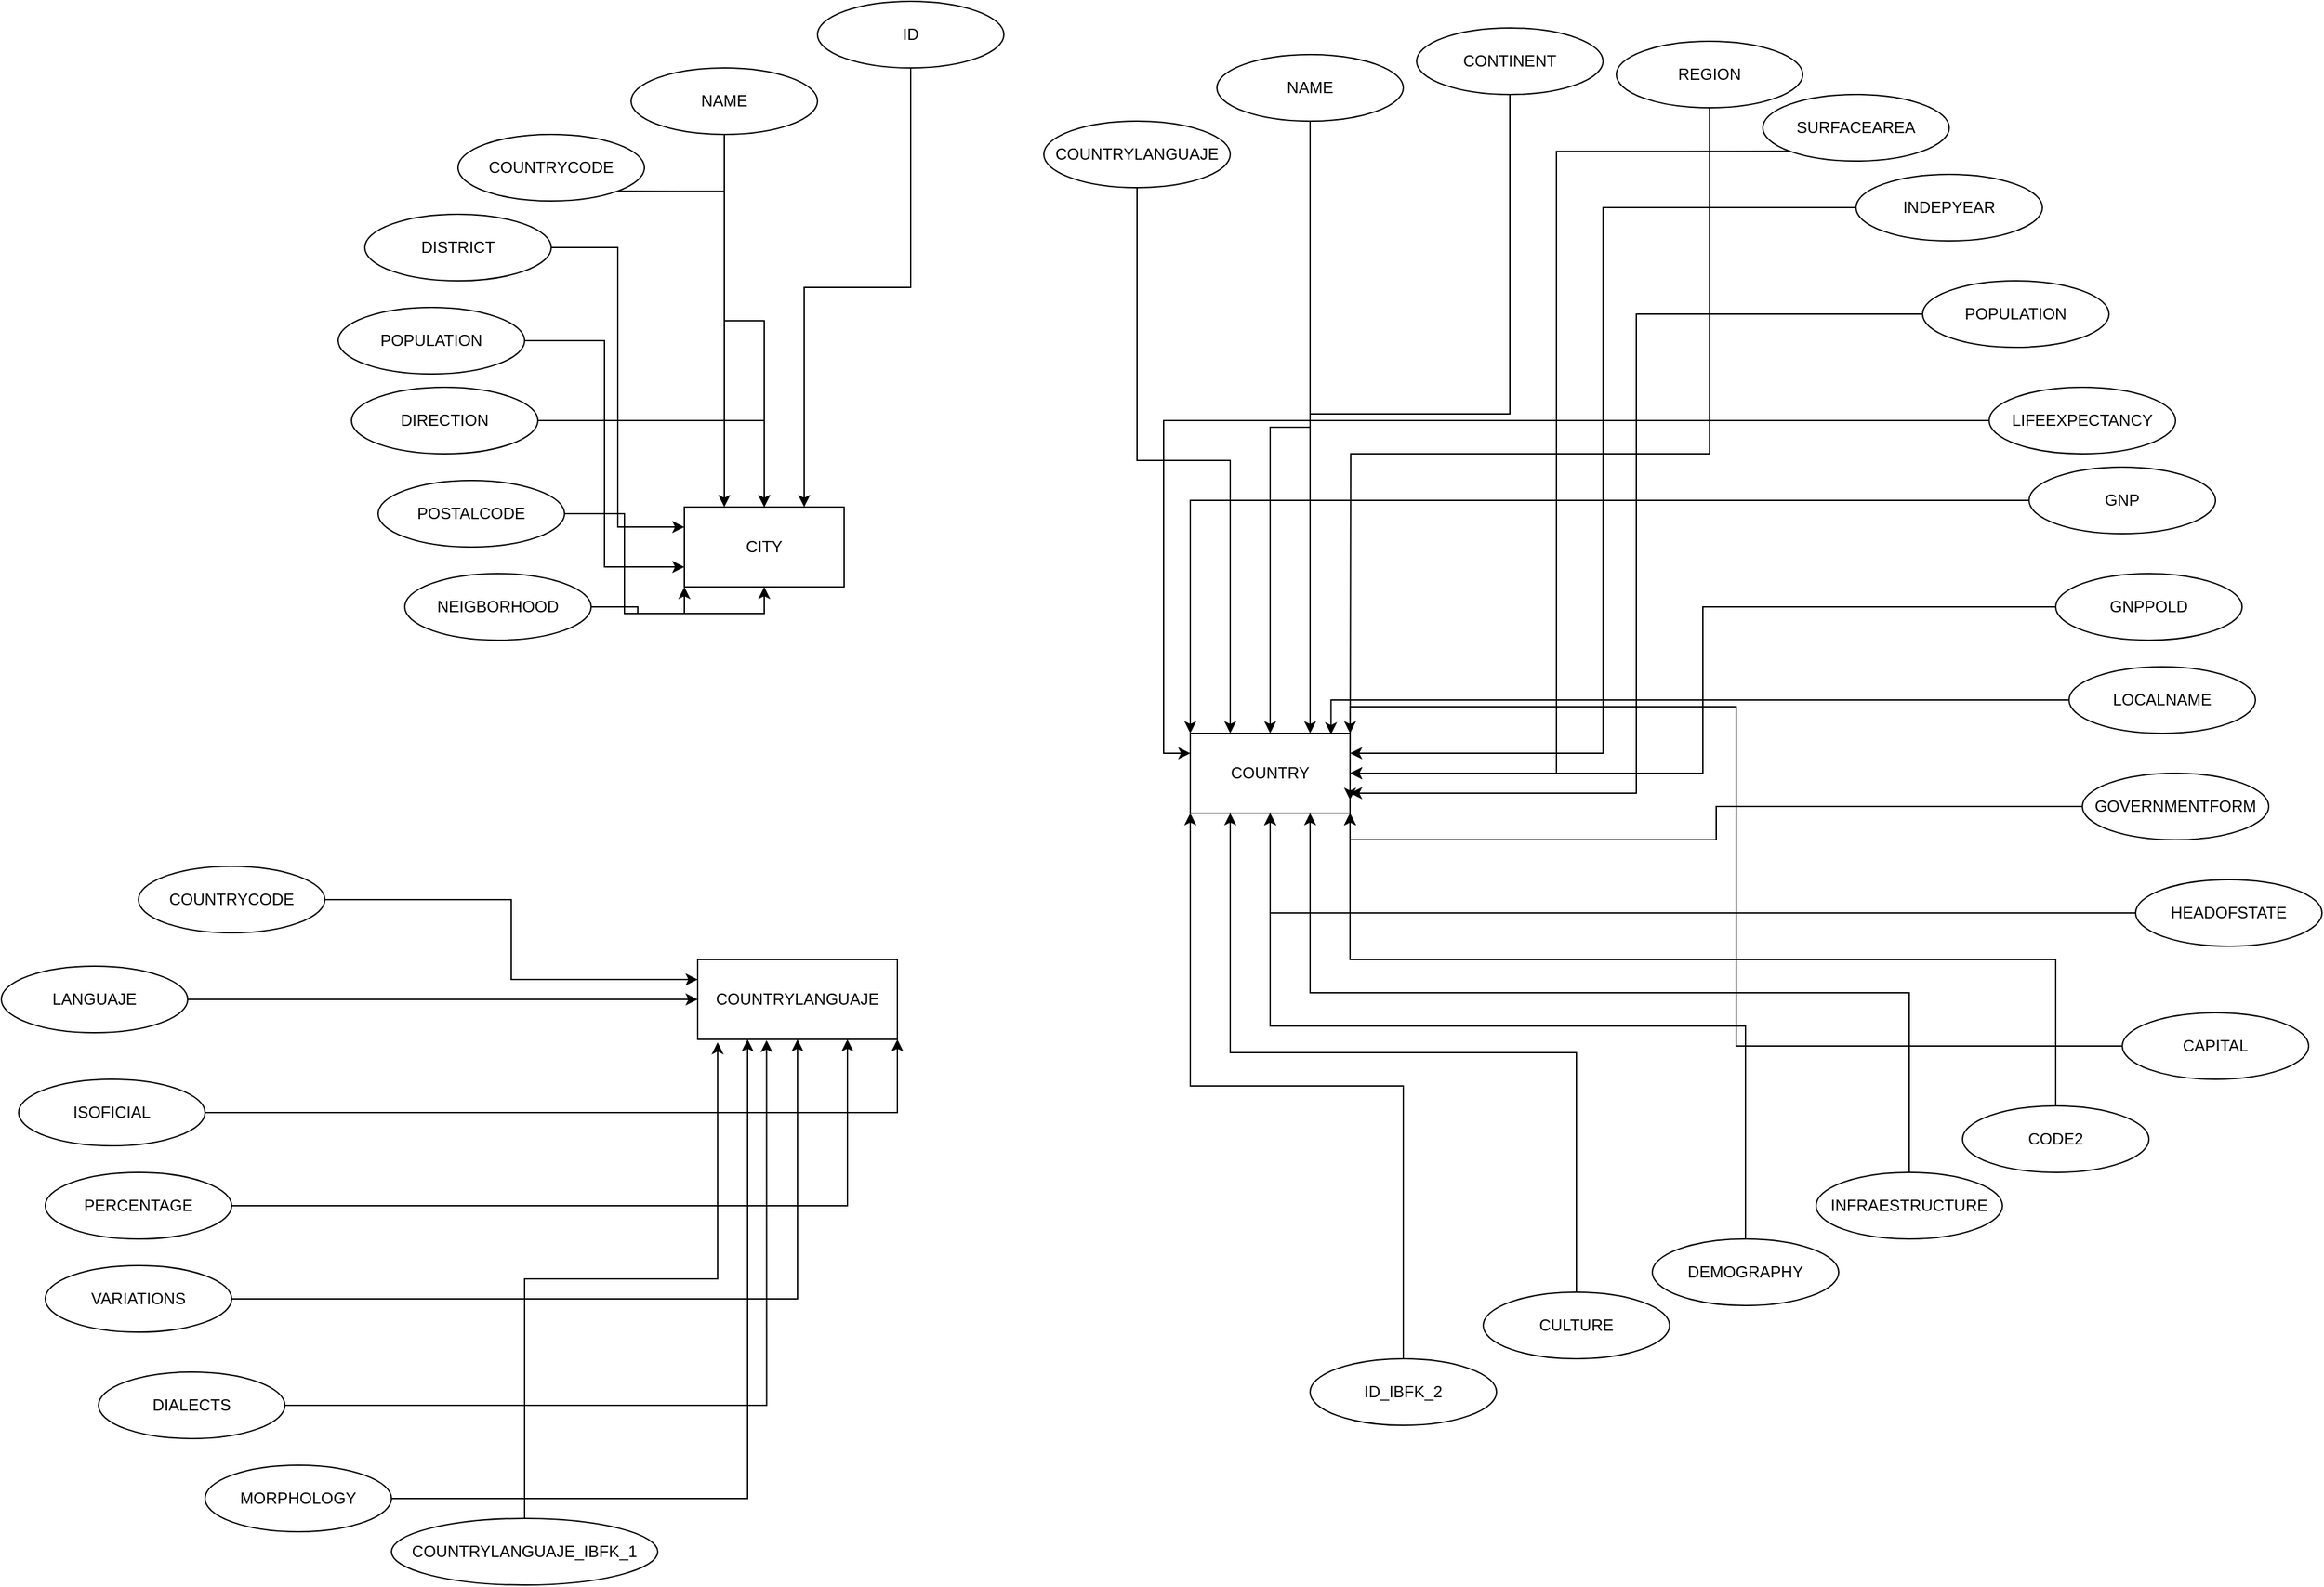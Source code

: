<mxfile version="22.1.4" type="github">
  <diagram id="C5RBs43oDa-KdzZeNtuy" name="Page-1">
    <mxGraphModel dx="5027" dy="3337" grid="1" gridSize="10" guides="1" tooltips="1" connect="1" arrows="1" fold="1" page="1" pageScale="1" pageWidth="827" pageHeight="1169" math="0" shadow="0">
      <root>
        <mxCell id="WIyWlLk6GJQsqaUBKTNV-0" />
        <mxCell id="WIyWlLk6GJQsqaUBKTNV-1" parent="WIyWlLk6GJQsqaUBKTNV-0" />
        <mxCell id="h-g9YpSLfmPs8XxW5c05-0" value="CITY" style="rounded=0;whiteSpace=wrap;html=1;" vertex="1" parent="WIyWlLk6GJQsqaUBKTNV-1">
          <mxGeometry x="100" y="190" width="120" height="60" as="geometry" />
        </mxCell>
        <mxCell id="h-g9YpSLfmPs8XxW5c05-12" style="edgeStyle=orthogonalEdgeStyle;rounded=0;orthogonalLoop=1;jettySize=auto;html=1;exitX=1;exitY=1;exitDx=0;exitDy=0;entryX=0.25;entryY=0;entryDx=0;entryDy=0;" edge="1" parent="WIyWlLk6GJQsqaUBKTNV-1" source="h-g9YpSLfmPs8XxW5c05-1" target="h-g9YpSLfmPs8XxW5c05-0">
          <mxGeometry relative="1" as="geometry" />
        </mxCell>
        <mxCell id="h-g9YpSLfmPs8XxW5c05-1" value="COUNTRYCODE" style="ellipse;whiteSpace=wrap;html=1;" vertex="1" parent="WIyWlLk6GJQsqaUBKTNV-1">
          <mxGeometry x="-70" y="-90" width="140" height="50" as="geometry" />
        </mxCell>
        <mxCell id="h-g9YpSLfmPs8XxW5c05-13" style="edgeStyle=orthogonalEdgeStyle;rounded=0;orthogonalLoop=1;jettySize=auto;html=1;exitX=1;exitY=0.5;exitDx=0;exitDy=0;entryX=0;entryY=0.25;entryDx=0;entryDy=0;" edge="1" parent="WIyWlLk6GJQsqaUBKTNV-1" source="h-g9YpSLfmPs8XxW5c05-2" target="h-g9YpSLfmPs8XxW5c05-0">
          <mxGeometry relative="1" as="geometry" />
        </mxCell>
        <mxCell id="h-g9YpSLfmPs8XxW5c05-2" value="DISTRICT" style="ellipse;whiteSpace=wrap;html=1;" vertex="1" parent="WIyWlLk6GJQsqaUBKTNV-1">
          <mxGeometry x="-140" y="-30" width="140" height="50" as="geometry" />
        </mxCell>
        <mxCell id="h-g9YpSLfmPs8XxW5c05-14" style="edgeStyle=orthogonalEdgeStyle;rounded=0;orthogonalLoop=1;jettySize=auto;html=1;exitX=1;exitY=0.5;exitDx=0;exitDy=0;entryX=0;entryY=0.75;entryDx=0;entryDy=0;" edge="1" parent="WIyWlLk6GJQsqaUBKTNV-1" source="h-g9YpSLfmPs8XxW5c05-3" target="h-g9YpSLfmPs8XxW5c05-0">
          <mxGeometry relative="1" as="geometry" />
        </mxCell>
        <mxCell id="h-g9YpSLfmPs8XxW5c05-3" value="POPULATION" style="ellipse;whiteSpace=wrap;html=1;" vertex="1" parent="WIyWlLk6GJQsqaUBKTNV-1">
          <mxGeometry x="-160" y="40" width="140" height="50" as="geometry" />
        </mxCell>
        <mxCell id="h-g9YpSLfmPs8XxW5c05-15" style="edgeStyle=orthogonalEdgeStyle;rounded=0;orthogonalLoop=1;jettySize=auto;html=1;exitX=1;exitY=0.5;exitDx=0;exitDy=0;" edge="1" parent="WIyWlLk6GJQsqaUBKTNV-1" source="h-g9YpSLfmPs8XxW5c05-4" target="h-g9YpSLfmPs8XxW5c05-0">
          <mxGeometry relative="1" as="geometry" />
        </mxCell>
        <mxCell id="h-g9YpSLfmPs8XxW5c05-4" value="DIRECTION" style="ellipse;whiteSpace=wrap;html=1;" vertex="1" parent="WIyWlLk6GJQsqaUBKTNV-1">
          <mxGeometry x="-150" y="100" width="140" height="50" as="geometry" />
        </mxCell>
        <mxCell id="h-g9YpSLfmPs8XxW5c05-10" style="edgeStyle=orthogonalEdgeStyle;rounded=0;orthogonalLoop=1;jettySize=auto;html=1;exitX=0.5;exitY=1;exitDx=0;exitDy=0;entryX=0.75;entryY=0;entryDx=0;entryDy=0;" edge="1" parent="WIyWlLk6GJQsqaUBKTNV-1" source="h-g9YpSLfmPs8XxW5c05-5" target="h-g9YpSLfmPs8XxW5c05-0">
          <mxGeometry relative="1" as="geometry" />
        </mxCell>
        <mxCell id="h-g9YpSLfmPs8XxW5c05-5" value="ID" style="ellipse;whiteSpace=wrap;html=1;" vertex="1" parent="WIyWlLk6GJQsqaUBKTNV-1">
          <mxGeometry x="200" y="-190" width="140" height="50" as="geometry" />
        </mxCell>
        <mxCell id="h-g9YpSLfmPs8XxW5c05-11" style="edgeStyle=orthogonalEdgeStyle;rounded=0;orthogonalLoop=1;jettySize=auto;html=1;exitX=0.5;exitY=1;exitDx=0;exitDy=0;entryX=0.5;entryY=0;entryDx=0;entryDy=0;" edge="1" parent="WIyWlLk6GJQsqaUBKTNV-1" source="h-g9YpSLfmPs8XxW5c05-6" target="h-g9YpSLfmPs8XxW5c05-0">
          <mxGeometry relative="1" as="geometry" />
        </mxCell>
        <mxCell id="h-g9YpSLfmPs8XxW5c05-6" value="NAME" style="ellipse;whiteSpace=wrap;html=1;" vertex="1" parent="WIyWlLk6GJQsqaUBKTNV-1">
          <mxGeometry x="60" y="-140" width="140" height="50" as="geometry" />
        </mxCell>
        <mxCell id="h-g9YpSLfmPs8XxW5c05-17" style="edgeStyle=orthogonalEdgeStyle;rounded=0;orthogonalLoop=1;jettySize=auto;html=1;exitX=1;exitY=0.5;exitDx=0;exitDy=0;entryX=0.5;entryY=1;entryDx=0;entryDy=0;" edge="1" parent="WIyWlLk6GJQsqaUBKTNV-1" source="h-g9YpSLfmPs8XxW5c05-8" target="h-g9YpSLfmPs8XxW5c05-0">
          <mxGeometry relative="1" as="geometry" />
        </mxCell>
        <mxCell id="h-g9YpSLfmPs8XxW5c05-8" value="NEIGBORHOOD" style="ellipse;whiteSpace=wrap;html=1;" vertex="1" parent="WIyWlLk6GJQsqaUBKTNV-1">
          <mxGeometry x="-110" y="240" width="140" height="50" as="geometry" />
        </mxCell>
        <mxCell id="h-g9YpSLfmPs8XxW5c05-16" style="edgeStyle=orthogonalEdgeStyle;rounded=0;orthogonalLoop=1;jettySize=auto;html=1;exitX=1;exitY=0.5;exitDx=0;exitDy=0;entryX=0;entryY=1;entryDx=0;entryDy=0;" edge="1" parent="WIyWlLk6GJQsqaUBKTNV-1" source="h-g9YpSLfmPs8XxW5c05-9" target="h-g9YpSLfmPs8XxW5c05-0">
          <mxGeometry relative="1" as="geometry" />
        </mxCell>
        <mxCell id="h-g9YpSLfmPs8XxW5c05-9" value="POSTALCODE" style="ellipse;whiteSpace=wrap;html=1;" vertex="1" parent="WIyWlLk6GJQsqaUBKTNV-1">
          <mxGeometry x="-130" y="170" width="140" height="50" as="geometry" />
        </mxCell>
        <mxCell id="h-g9YpSLfmPs8XxW5c05-18" value="COUNTRY" style="rounded=0;whiteSpace=wrap;html=1;" vertex="1" parent="WIyWlLk6GJQsqaUBKTNV-1">
          <mxGeometry x="480" y="360" width="120" height="60" as="geometry" />
        </mxCell>
        <mxCell id="h-g9YpSLfmPs8XxW5c05-58" style="edgeStyle=orthogonalEdgeStyle;rounded=0;orthogonalLoop=1;jettySize=auto;html=1;exitX=0.5;exitY=1;exitDx=0;exitDy=0;entryX=0.25;entryY=0;entryDx=0;entryDy=0;" edge="1" parent="WIyWlLk6GJQsqaUBKTNV-1" source="h-g9YpSLfmPs8XxW5c05-19" target="h-g9YpSLfmPs8XxW5c05-18">
          <mxGeometry relative="1" as="geometry" />
        </mxCell>
        <mxCell id="h-g9YpSLfmPs8XxW5c05-19" value="COUNTRYLANGUAJE" style="ellipse;whiteSpace=wrap;html=1;" vertex="1" parent="WIyWlLk6GJQsqaUBKTNV-1">
          <mxGeometry x="370" y="-100" width="140" height="50" as="geometry" />
        </mxCell>
        <mxCell id="h-g9YpSLfmPs8XxW5c05-59" style="edgeStyle=orthogonalEdgeStyle;rounded=0;orthogonalLoop=1;jettySize=auto;html=1;exitX=0.5;exitY=1;exitDx=0;exitDy=0;entryX=0.5;entryY=0;entryDx=0;entryDy=0;" edge="1" parent="WIyWlLk6GJQsqaUBKTNV-1" source="h-g9YpSLfmPs8XxW5c05-20" target="h-g9YpSLfmPs8XxW5c05-18">
          <mxGeometry relative="1" as="geometry">
            <mxPoint x="540" y="400" as="targetPoint" />
          </mxGeometry>
        </mxCell>
        <mxCell id="h-g9YpSLfmPs8XxW5c05-20" value="NAME" style="ellipse;whiteSpace=wrap;html=1;" vertex="1" parent="WIyWlLk6GJQsqaUBKTNV-1">
          <mxGeometry x="500" y="-150" width="140" height="50" as="geometry" />
        </mxCell>
        <mxCell id="h-g9YpSLfmPs8XxW5c05-60" style="edgeStyle=orthogonalEdgeStyle;rounded=0;orthogonalLoop=1;jettySize=auto;html=1;exitX=0.5;exitY=1;exitDx=0;exitDy=0;entryX=0.75;entryY=0;entryDx=0;entryDy=0;" edge="1" parent="WIyWlLk6GJQsqaUBKTNV-1" source="h-g9YpSLfmPs8XxW5c05-21" target="h-g9YpSLfmPs8XxW5c05-18">
          <mxGeometry relative="1" as="geometry" />
        </mxCell>
        <mxCell id="h-g9YpSLfmPs8XxW5c05-21" value="CONTINENT" style="ellipse;whiteSpace=wrap;html=1;" vertex="1" parent="WIyWlLk6GJQsqaUBKTNV-1">
          <mxGeometry x="650" y="-170" width="140" height="50" as="geometry" />
        </mxCell>
        <mxCell id="h-g9YpSLfmPs8XxW5c05-66" style="edgeStyle=orthogonalEdgeStyle;rounded=0;orthogonalLoop=1;jettySize=auto;html=1;exitX=0;exitY=0.5;exitDx=0;exitDy=0;entryX=0;entryY=0;entryDx=0;entryDy=0;" edge="1" parent="WIyWlLk6GJQsqaUBKTNV-1" source="h-g9YpSLfmPs8XxW5c05-22" target="h-g9YpSLfmPs8XxW5c05-18">
          <mxGeometry relative="1" as="geometry" />
        </mxCell>
        <mxCell id="h-g9YpSLfmPs8XxW5c05-22" value="GNP" style="ellipse;whiteSpace=wrap;html=1;" vertex="1" parent="WIyWlLk6GJQsqaUBKTNV-1">
          <mxGeometry x="1110" y="160" width="140" height="50" as="geometry" />
        </mxCell>
        <mxCell id="h-g9YpSLfmPs8XxW5c05-65" style="edgeStyle=orthogonalEdgeStyle;rounded=0;orthogonalLoop=1;jettySize=auto;html=1;exitX=0;exitY=0.5;exitDx=0;exitDy=0;entryX=0;entryY=0.25;entryDx=0;entryDy=0;" edge="1" parent="WIyWlLk6GJQsqaUBKTNV-1" source="h-g9YpSLfmPs8XxW5c05-23" target="h-g9YpSLfmPs8XxW5c05-18">
          <mxGeometry relative="1" as="geometry" />
        </mxCell>
        <mxCell id="h-g9YpSLfmPs8XxW5c05-23" value="LIFEEXPECTANCY" style="ellipse;whiteSpace=wrap;html=1;" vertex="1" parent="WIyWlLk6GJQsqaUBKTNV-1">
          <mxGeometry x="1080" y="100" width="140" height="50" as="geometry" />
        </mxCell>
        <mxCell id="h-g9YpSLfmPs8XxW5c05-64" style="edgeStyle=orthogonalEdgeStyle;rounded=0;orthogonalLoop=1;jettySize=auto;html=1;exitX=0;exitY=0.5;exitDx=0;exitDy=0;entryX=1;entryY=0.75;entryDx=0;entryDy=0;" edge="1" parent="WIyWlLk6GJQsqaUBKTNV-1" source="h-g9YpSLfmPs8XxW5c05-24" target="h-g9YpSLfmPs8XxW5c05-18">
          <mxGeometry relative="1" as="geometry" />
        </mxCell>
        <mxCell id="h-g9YpSLfmPs8XxW5c05-24" value="POPULATION" style="ellipse;whiteSpace=wrap;html=1;" vertex="1" parent="WIyWlLk6GJQsqaUBKTNV-1">
          <mxGeometry x="1030" y="20" width="140" height="50" as="geometry" />
        </mxCell>
        <mxCell id="h-g9YpSLfmPs8XxW5c05-63" style="edgeStyle=orthogonalEdgeStyle;rounded=0;orthogonalLoop=1;jettySize=auto;html=1;exitX=0;exitY=0.5;exitDx=0;exitDy=0;entryX=1;entryY=0.25;entryDx=0;entryDy=0;" edge="1" parent="WIyWlLk6GJQsqaUBKTNV-1" source="h-g9YpSLfmPs8XxW5c05-25" target="h-g9YpSLfmPs8XxW5c05-18">
          <mxGeometry relative="1" as="geometry">
            <mxPoint x="730" y="460" as="targetPoint" />
          </mxGeometry>
        </mxCell>
        <mxCell id="h-g9YpSLfmPs8XxW5c05-25" value="INDEPYEAR" style="ellipse;whiteSpace=wrap;html=1;" vertex="1" parent="WIyWlLk6GJQsqaUBKTNV-1">
          <mxGeometry x="980" y="-60" width="140" height="50" as="geometry" />
        </mxCell>
        <mxCell id="h-g9YpSLfmPs8XxW5c05-62" style="edgeStyle=orthogonalEdgeStyle;rounded=0;orthogonalLoop=1;jettySize=auto;html=1;exitX=0;exitY=1;exitDx=0;exitDy=0;entryX=1;entryY=0.5;entryDx=0;entryDy=0;" edge="1" parent="WIyWlLk6GJQsqaUBKTNV-1" source="h-g9YpSLfmPs8XxW5c05-26" target="h-g9YpSLfmPs8XxW5c05-18">
          <mxGeometry relative="1" as="geometry" />
        </mxCell>
        <mxCell id="h-g9YpSLfmPs8XxW5c05-26" value="SURFACEAREA" style="ellipse;whiteSpace=wrap;html=1;" vertex="1" parent="WIyWlLk6GJQsqaUBKTNV-1">
          <mxGeometry x="910" y="-120" width="140" height="50" as="geometry" />
        </mxCell>
        <mxCell id="h-g9YpSLfmPs8XxW5c05-61" style="edgeStyle=orthogonalEdgeStyle;rounded=0;orthogonalLoop=1;jettySize=auto;html=1;exitX=0.5;exitY=1;exitDx=0;exitDy=0;" edge="1" parent="WIyWlLk6GJQsqaUBKTNV-1" source="h-g9YpSLfmPs8XxW5c05-27">
          <mxGeometry relative="1" as="geometry">
            <mxPoint x="600" y="410" as="targetPoint" />
          </mxGeometry>
        </mxCell>
        <mxCell id="h-g9YpSLfmPs8XxW5c05-27" value="REGION" style="ellipse;whiteSpace=wrap;html=1;" vertex="1" parent="WIyWlLk6GJQsqaUBKTNV-1">
          <mxGeometry x="800" y="-160" width="140" height="50" as="geometry" />
        </mxCell>
        <mxCell id="h-g9YpSLfmPs8XxW5c05-75" style="edgeStyle=orthogonalEdgeStyle;rounded=0;orthogonalLoop=1;jettySize=auto;html=1;exitX=0;exitY=0.5;exitDx=0;exitDy=0;entryX=0.5;entryY=1;entryDx=0;entryDy=0;" edge="1" parent="WIyWlLk6GJQsqaUBKTNV-1" source="h-g9YpSLfmPs8XxW5c05-29" target="h-g9YpSLfmPs8XxW5c05-18">
          <mxGeometry relative="1" as="geometry" />
        </mxCell>
        <mxCell id="h-g9YpSLfmPs8XxW5c05-29" value="HEADOFSTATE" style="ellipse;whiteSpace=wrap;html=1;" vertex="1" parent="WIyWlLk6GJQsqaUBKTNV-1">
          <mxGeometry x="1190" y="470" width="140" height="50" as="geometry" />
        </mxCell>
        <mxCell id="h-g9YpSLfmPs8XxW5c05-74" style="edgeStyle=orthogonalEdgeStyle;rounded=0;orthogonalLoop=1;jettySize=auto;html=1;exitX=0;exitY=0.5;exitDx=0;exitDy=0;entryX=1;entryY=1;entryDx=0;entryDy=0;" edge="1" parent="WIyWlLk6GJQsqaUBKTNV-1" source="h-g9YpSLfmPs8XxW5c05-30" target="h-g9YpSLfmPs8XxW5c05-18">
          <mxGeometry relative="1" as="geometry" />
        </mxCell>
        <mxCell id="h-g9YpSLfmPs8XxW5c05-30" value="GOVERNMENTFORM" style="ellipse;whiteSpace=wrap;html=1;" vertex="1" parent="WIyWlLk6GJQsqaUBKTNV-1">
          <mxGeometry x="1150" y="390" width="140" height="50" as="geometry" />
        </mxCell>
        <mxCell id="h-g9YpSLfmPs8XxW5c05-31" value="LOCALNAME" style="ellipse;whiteSpace=wrap;html=1;" vertex="1" parent="WIyWlLk6GJQsqaUBKTNV-1">
          <mxGeometry x="1140" y="310" width="140" height="50" as="geometry" />
        </mxCell>
        <mxCell id="h-g9YpSLfmPs8XxW5c05-72" style="edgeStyle=orthogonalEdgeStyle;rounded=0;orthogonalLoop=1;jettySize=auto;html=1;exitX=0;exitY=0.5;exitDx=0;exitDy=0;entryX=1;entryY=0.5;entryDx=0;entryDy=0;" edge="1" parent="WIyWlLk6GJQsqaUBKTNV-1" source="h-g9YpSLfmPs8XxW5c05-32" target="h-g9YpSLfmPs8XxW5c05-18">
          <mxGeometry relative="1" as="geometry" />
        </mxCell>
        <mxCell id="h-g9YpSLfmPs8XxW5c05-32" value="GNPPOLD" style="ellipse;whiteSpace=wrap;html=1;" vertex="1" parent="WIyWlLk6GJQsqaUBKTNV-1">
          <mxGeometry x="1130" y="240" width="140" height="50" as="geometry" />
        </mxCell>
        <mxCell id="h-g9YpSLfmPs8XxW5c05-76" style="edgeStyle=orthogonalEdgeStyle;rounded=0;orthogonalLoop=1;jettySize=auto;html=1;exitX=0;exitY=0.5;exitDx=0;exitDy=0;entryX=1;entryY=0;entryDx=0;entryDy=0;" edge="1" parent="WIyWlLk6GJQsqaUBKTNV-1" source="h-g9YpSLfmPs8XxW5c05-34" target="h-g9YpSLfmPs8XxW5c05-18">
          <mxGeometry relative="1" as="geometry" />
        </mxCell>
        <mxCell id="h-g9YpSLfmPs8XxW5c05-34" value="CAPITAL" style="ellipse;whiteSpace=wrap;html=1;" vertex="1" parent="WIyWlLk6GJQsqaUBKTNV-1">
          <mxGeometry x="1180" y="570" width="140" height="50" as="geometry" />
        </mxCell>
        <mxCell id="h-g9YpSLfmPs8XxW5c05-71" style="edgeStyle=orthogonalEdgeStyle;rounded=0;orthogonalLoop=1;jettySize=auto;html=1;exitX=0.5;exitY=0;exitDx=0;exitDy=0;entryX=1;entryY=1;entryDx=0;entryDy=0;" edge="1" parent="WIyWlLk6GJQsqaUBKTNV-1" source="h-g9YpSLfmPs8XxW5c05-35" target="h-g9YpSLfmPs8XxW5c05-18">
          <mxGeometry relative="1" as="geometry" />
        </mxCell>
        <mxCell id="h-g9YpSLfmPs8XxW5c05-35" value="CODE2" style="ellipse;whiteSpace=wrap;html=1;" vertex="1" parent="WIyWlLk6GJQsqaUBKTNV-1">
          <mxGeometry x="1060" y="640" width="140" height="50" as="geometry" />
        </mxCell>
        <mxCell id="h-g9YpSLfmPs8XxW5c05-70" style="edgeStyle=orthogonalEdgeStyle;rounded=0;orthogonalLoop=1;jettySize=auto;html=1;exitX=0.5;exitY=0;exitDx=0;exitDy=0;entryX=0.75;entryY=1;entryDx=0;entryDy=0;" edge="1" parent="WIyWlLk6GJQsqaUBKTNV-1" source="h-g9YpSLfmPs8XxW5c05-36" target="h-g9YpSLfmPs8XxW5c05-18">
          <mxGeometry relative="1" as="geometry" />
        </mxCell>
        <mxCell id="h-g9YpSLfmPs8XxW5c05-36" value="INFRAESTRUCTURE" style="ellipse;whiteSpace=wrap;html=1;" vertex="1" parent="WIyWlLk6GJQsqaUBKTNV-1">
          <mxGeometry x="950" y="690" width="140" height="50" as="geometry" />
        </mxCell>
        <mxCell id="h-g9YpSLfmPs8XxW5c05-69" style="edgeStyle=orthogonalEdgeStyle;rounded=0;orthogonalLoop=1;jettySize=auto;html=1;exitX=0.5;exitY=0;exitDx=0;exitDy=0;entryX=0.5;entryY=1;entryDx=0;entryDy=0;" edge="1" parent="WIyWlLk6GJQsqaUBKTNV-1" source="h-g9YpSLfmPs8XxW5c05-37" target="h-g9YpSLfmPs8XxW5c05-18">
          <mxGeometry relative="1" as="geometry" />
        </mxCell>
        <mxCell id="h-g9YpSLfmPs8XxW5c05-37" value="DEMOGRAPHY" style="ellipse;whiteSpace=wrap;html=1;" vertex="1" parent="WIyWlLk6GJQsqaUBKTNV-1">
          <mxGeometry x="827" y="740" width="140" height="50" as="geometry" />
        </mxCell>
        <mxCell id="h-g9YpSLfmPs8XxW5c05-68" style="edgeStyle=orthogonalEdgeStyle;rounded=0;orthogonalLoop=1;jettySize=auto;html=1;exitX=0.5;exitY=0;exitDx=0;exitDy=0;entryX=0.25;entryY=1;entryDx=0;entryDy=0;" edge="1" parent="WIyWlLk6GJQsqaUBKTNV-1" source="h-g9YpSLfmPs8XxW5c05-38" target="h-g9YpSLfmPs8XxW5c05-18">
          <mxGeometry relative="1" as="geometry" />
        </mxCell>
        <mxCell id="h-g9YpSLfmPs8XxW5c05-38" value="CULTURE" style="ellipse;whiteSpace=wrap;html=1;" vertex="1" parent="WIyWlLk6GJQsqaUBKTNV-1">
          <mxGeometry x="700" y="780" width="140" height="50" as="geometry" />
        </mxCell>
        <mxCell id="h-g9YpSLfmPs8XxW5c05-67" style="edgeStyle=orthogonalEdgeStyle;rounded=0;orthogonalLoop=1;jettySize=auto;html=1;exitX=0.5;exitY=0;exitDx=0;exitDy=0;entryX=0;entryY=1;entryDx=0;entryDy=0;" edge="1" parent="WIyWlLk6GJQsqaUBKTNV-1" source="h-g9YpSLfmPs8XxW5c05-39" target="h-g9YpSLfmPs8XxW5c05-18">
          <mxGeometry relative="1" as="geometry" />
        </mxCell>
        <mxCell id="h-g9YpSLfmPs8XxW5c05-39" value="ID_IBFK_2" style="ellipse;whiteSpace=wrap;html=1;" vertex="1" parent="WIyWlLk6GJQsqaUBKTNV-1">
          <mxGeometry x="570" y="830" width="140" height="50" as="geometry" />
        </mxCell>
        <mxCell id="h-g9YpSLfmPs8XxW5c05-41" value="COUNTRYLANGUAJE" style="rounded=0;whiteSpace=wrap;html=1;" vertex="1" parent="WIyWlLk6GJQsqaUBKTNV-1">
          <mxGeometry x="110" y="530" width="150" height="60" as="geometry" />
        </mxCell>
        <mxCell id="h-g9YpSLfmPs8XxW5c05-50" style="edgeStyle=orthogonalEdgeStyle;rounded=0;orthogonalLoop=1;jettySize=auto;html=1;exitX=1;exitY=0.5;exitDx=0;exitDy=0;entryX=0;entryY=0.25;entryDx=0;entryDy=0;" edge="1" parent="WIyWlLk6GJQsqaUBKTNV-1" source="h-g9YpSLfmPs8XxW5c05-42" target="h-g9YpSLfmPs8XxW5c05-41">
          <mxGeometry relative="1" as="geometry" />
        </mxCell>
        <mxCell id="h-g9YpSLfmPs8XxW5c05-42" value="COUNTRYCODE" style="ellipse;whiteSpace=wrap;html=1;" vertex="1" parent="WIyWlLk6GJQsqaUBKTNV-1">
          <mxGeometry x="-310" y="460" width="140" height="50" as="geometry" />
        </mxCell>
        <mxCell id="h-g9YpSLfmPs8XxW5c05-51" style="edgeStyle=orthogonalEdgeStyle;rounded=0;orthogonalLoop=1;jettySize=auto;html=1;exitX=1;exitY=0.5;exitDx=0;exitDy=0;entryX=0;entryY=0.5;entryDx=0;entryDy=0;" edge="1" parent="WIyWlLk6GJQsqaUBKTNV-1" source="h-g9YpSLfmPs8XxW5c05-43" target="h-g9YpSLfmPs8XxW5c05-41">
          <mxGeometry relative="1" as="geometry">
            <mxPoint x="50" y="550" as="targetPoint" />
          </mxGeometry>
        </mxCell>
        <mxCell id="h-g9YpSLfmPs8XxW5c05-43" value="LANGUAJE" style="ellipse;whiteSpace=wrap;html=1;" vertex="1" parent="WIyWlLk6GJQsqaUBKTNV-1">
          <mxGeometry x="-413" y="535" width="140" height="50" as="geometry" />
        </mxCell>
        <mxCell id="h-g9YpSLfmPs8XxW5c05-52" style="edgeStyle=orthogonalEdgeStyle;rounded=0;orthogonalLoop=1;jettySize=auto;html=1;exitX=1;exitY=0.5;exitDx=0;exitDy=0;entryX=1;entryY=1;entryDx=0;entryDy=0;" edge="1" parent="WIyWlLk6GJQsqaUBKTNV-1" source="h-g9YpSLfmPs8XxW5c05-44" target="h-g9YpSLfmPs8XxW5c05-41">
          <mxGeometry relative="1" as="geometry" />
        </mxCell>
        <mxCell id="h-g9YpSLfmPs8XxW5c05-44" value="ISOFICIAL" style="ellipse;whiteSpace=wrap;html=1;" vertex="1" parent="WIyWlLk6GJQsqaUBKTNV-1">
          <mxGeometry x="-400" y="620" width="140" height="50" as="geometry" />
        </mxCell>
        <mxCell id="h-g9YpSLfmPs8XxW5c05-53" style="edgeStyle=orthogonalEdgeStyle;rounded=0;orthogonalLoop=1;jettySize=auto;html=1;exitX=1;exitY=0.5;exitDx=0;exitDy=0;entryX=0.75;entryY=1;entryDx=0;entryDy=0;" edge="1" parent="WIyWlLk6GJQsqaUBKTNV-1" source="h-g9YpSLfmPs8XxW5c05-45" target="h-g9YpSLfmPs8XxW5c05-41">
          <mxGeometry relative="1" as="geometry" />
        </mxCell>
        <mxCell id="h-g9YpSLfmPs8XxW5c05-45" value="PERCENTAGE" style="ellipse;whiteSpace=wrap;html=1;" vertex="1" parent="WIyWlLk6GJQsqaUBKTNV-1">
          <mxGeometry x="-380" y="690" width="140" height="50" as="geometry" />
        </mxCell>
        <mxCell id="h-g9YpSLfmPs8XxW5c05-54" style="edgeStyle=orthogonalEdgeStyle;rounded=0;orthogonalLoop=1;jettySize=auto;html=1;exitX=1;exitY=0.5;exitDx=0;exitDy=0;entryX=0.5;entryY=1;entryDx=0;entryDy=0;" edge="1" parent="WIyWlLk6GJQsqaUBKTNV-1" source="h-g9YpSLfmPs8XxW5c05-46" target="h-g9YpSLfmPs8XxW5c05-41">
          <mxGeometry relative="1" as="geometry" />
        </mxCell>
        <mxCell id="h-g9YpSLfmPs8XxW5c05-46" value="VARIATIONS" style="ellipse;whiteSpace=wrap;html=1;" vertex="1" parent="WIyWlLk6GJQsqaUBKTNV-1">
          <mxGeometry x="-380" y="760" width="140" height="50" as="geometry" />
        </mxCell>
        <mxCell id="h-g9YpSLfmPs8XxW5c05-47" value="DIALECTS" style="ellipse;whiteSpace=wrap;html=1;" vertex="1" parent="WIyWlLk6GJQsqaUBKTNV-1">
          <mxGeometry x="-340" y="840" width="140" height="50" as="geometry" />
        </mxCell>
        <mxCell id="h-g9YpSLfmPs8XxW5c05-56" style="edgeStyle=orthogonalEdgeStyle;rounded=0;orthogonalLoop=1;jettySize=auto;html=1;exitX=1;exitY=0.5;exitDx=0;exitDy=0;entryX=0.25;entryY=1;entryDx=0;entryDy=0;" edge="1" parent="WIyWlLk6GJQsqaUBKTNV-1" source="h-g9YpSLfmPs8XxW5c05-48" target="h-g9YpSLfmPs8XxW5c05-41">
          <mxGeometry relative="1" as="geometry" />
        </mxCell>
        <mxCell id="h-g9YpSLfmPs8XxW5c05-48" value="MORPHOLOGY" style="ellipse;whiteSpace=wrap;html=1;" vertex="1" parent="WIyWlLk6GJQsqaUBKTNV-1">
          <mxGeometry x="-260" y="910" width="140" height="50" as="geometry" />
        </mxCell>
        <mxCell id="h-g9YpSLfmPs8XxW5c05-49" value="COUNTRYLANGUAJE_IBFK_1" style="ellipse;whiteSpace=wrap;html=1;" vertex="1" parent="WIyWlLk6GJQsqaUBKTNV-1">
          <mxGeometry x="-120" y="950" width="200" height="50" as="geometry" />
        </mxCell>
        <mxCell id="h-g9YpSLfmPs8XxW5c05-55" style="edgeStyle=orthogonalEdgeStyle;rounded=0;orthogonalLoop=1;jettySize=auto;html=1;exitX=1;exitY=0.5;exitDx=0;exitDy=0;entryX=0.345;entryY=1.01;entryDx=0;entryDy=0;entryPerimeter=0;" edge="1" parent="WIyWlLk6GJQsqaUBKTNV-1" source="h-g9YpSLfmPs8XxW5c05-47" target="h-g9YpSLfmPs8XxW5c05-41">
          <mxGeometry relative="1" as="geometry" />
        </mxCell>
        <mxCell id="h-g9YpSLfmPs8XxW5c05-57" style="edgeStyle=orthogonalEdgeStyle;rounded=0;orthogonalLoop=1;jettySize=auto;html=1;exitX=0.5;exitY=0;exitDx=0;exitDy=0;entryX=0.1;entryY=1.037;entryDx=0;entryDy=0;entryPerimeter=0;" edge="1" parent="WIyWlLk6GJQsqaUBKTNV-1" source="h-g9YpSLfmPs8XxW5c05-49" target="h-g9YpSLfmPs8XxW5c05-41">
          <mxGeometry relative="1" as="geometry" />
        </mxCell>
        <mxCell id="h-g9YpSLfmPs8XxW5c05-73" style="edgeStyle=orthogonalEdgeStyle;rounded=0;orthogonalLoop=1;jettySize=auto;html=1;exitX=0;exitY=0.5;exitDx=0;exitDy=0;entryX=0.881;entryY=0.013;entryDx=0;entryDy=0;entryPerimeter=0;" edge="1" parent="WIyWlLk6GJQsqaUBKTNV-1" source="h-g9YpSLfmPs8XxW5c05-31" target="h-g9YpSLfmPs8XxW5c05-18">
          <mxGeometry relative="1" as="geometry" />
        </mxCell>
      </root>
    </mxGraphModel>
  </diagram>
</mxfile>
